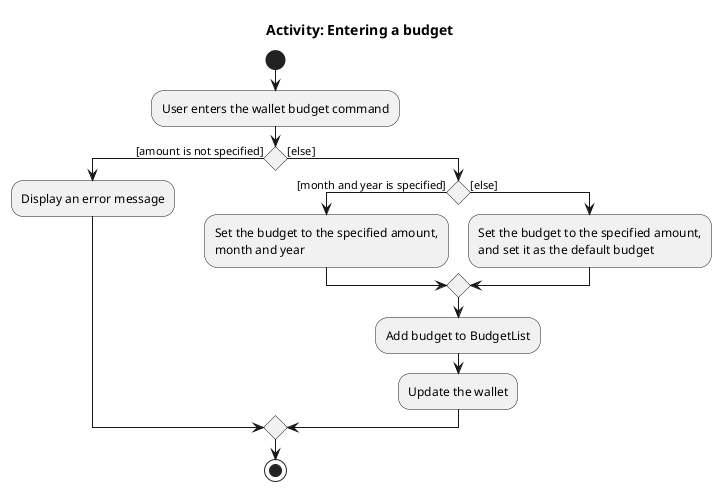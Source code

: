 @startuml
title Activity: Entering a budget
start
:User enters the wallet budget command;

if () then ([amount is not specified])
    :Display an error message;
else ([else])
    if () then ([month and year is specified])
        :Set the budget to the specified amount,
        month and year;
    else ([else])
        :Set the budget to the specified amount,
        and set it as the default budget;
    endif
    :Add budget to BudgetList;
    :Update the wallet;
endif
stop
@enduml
